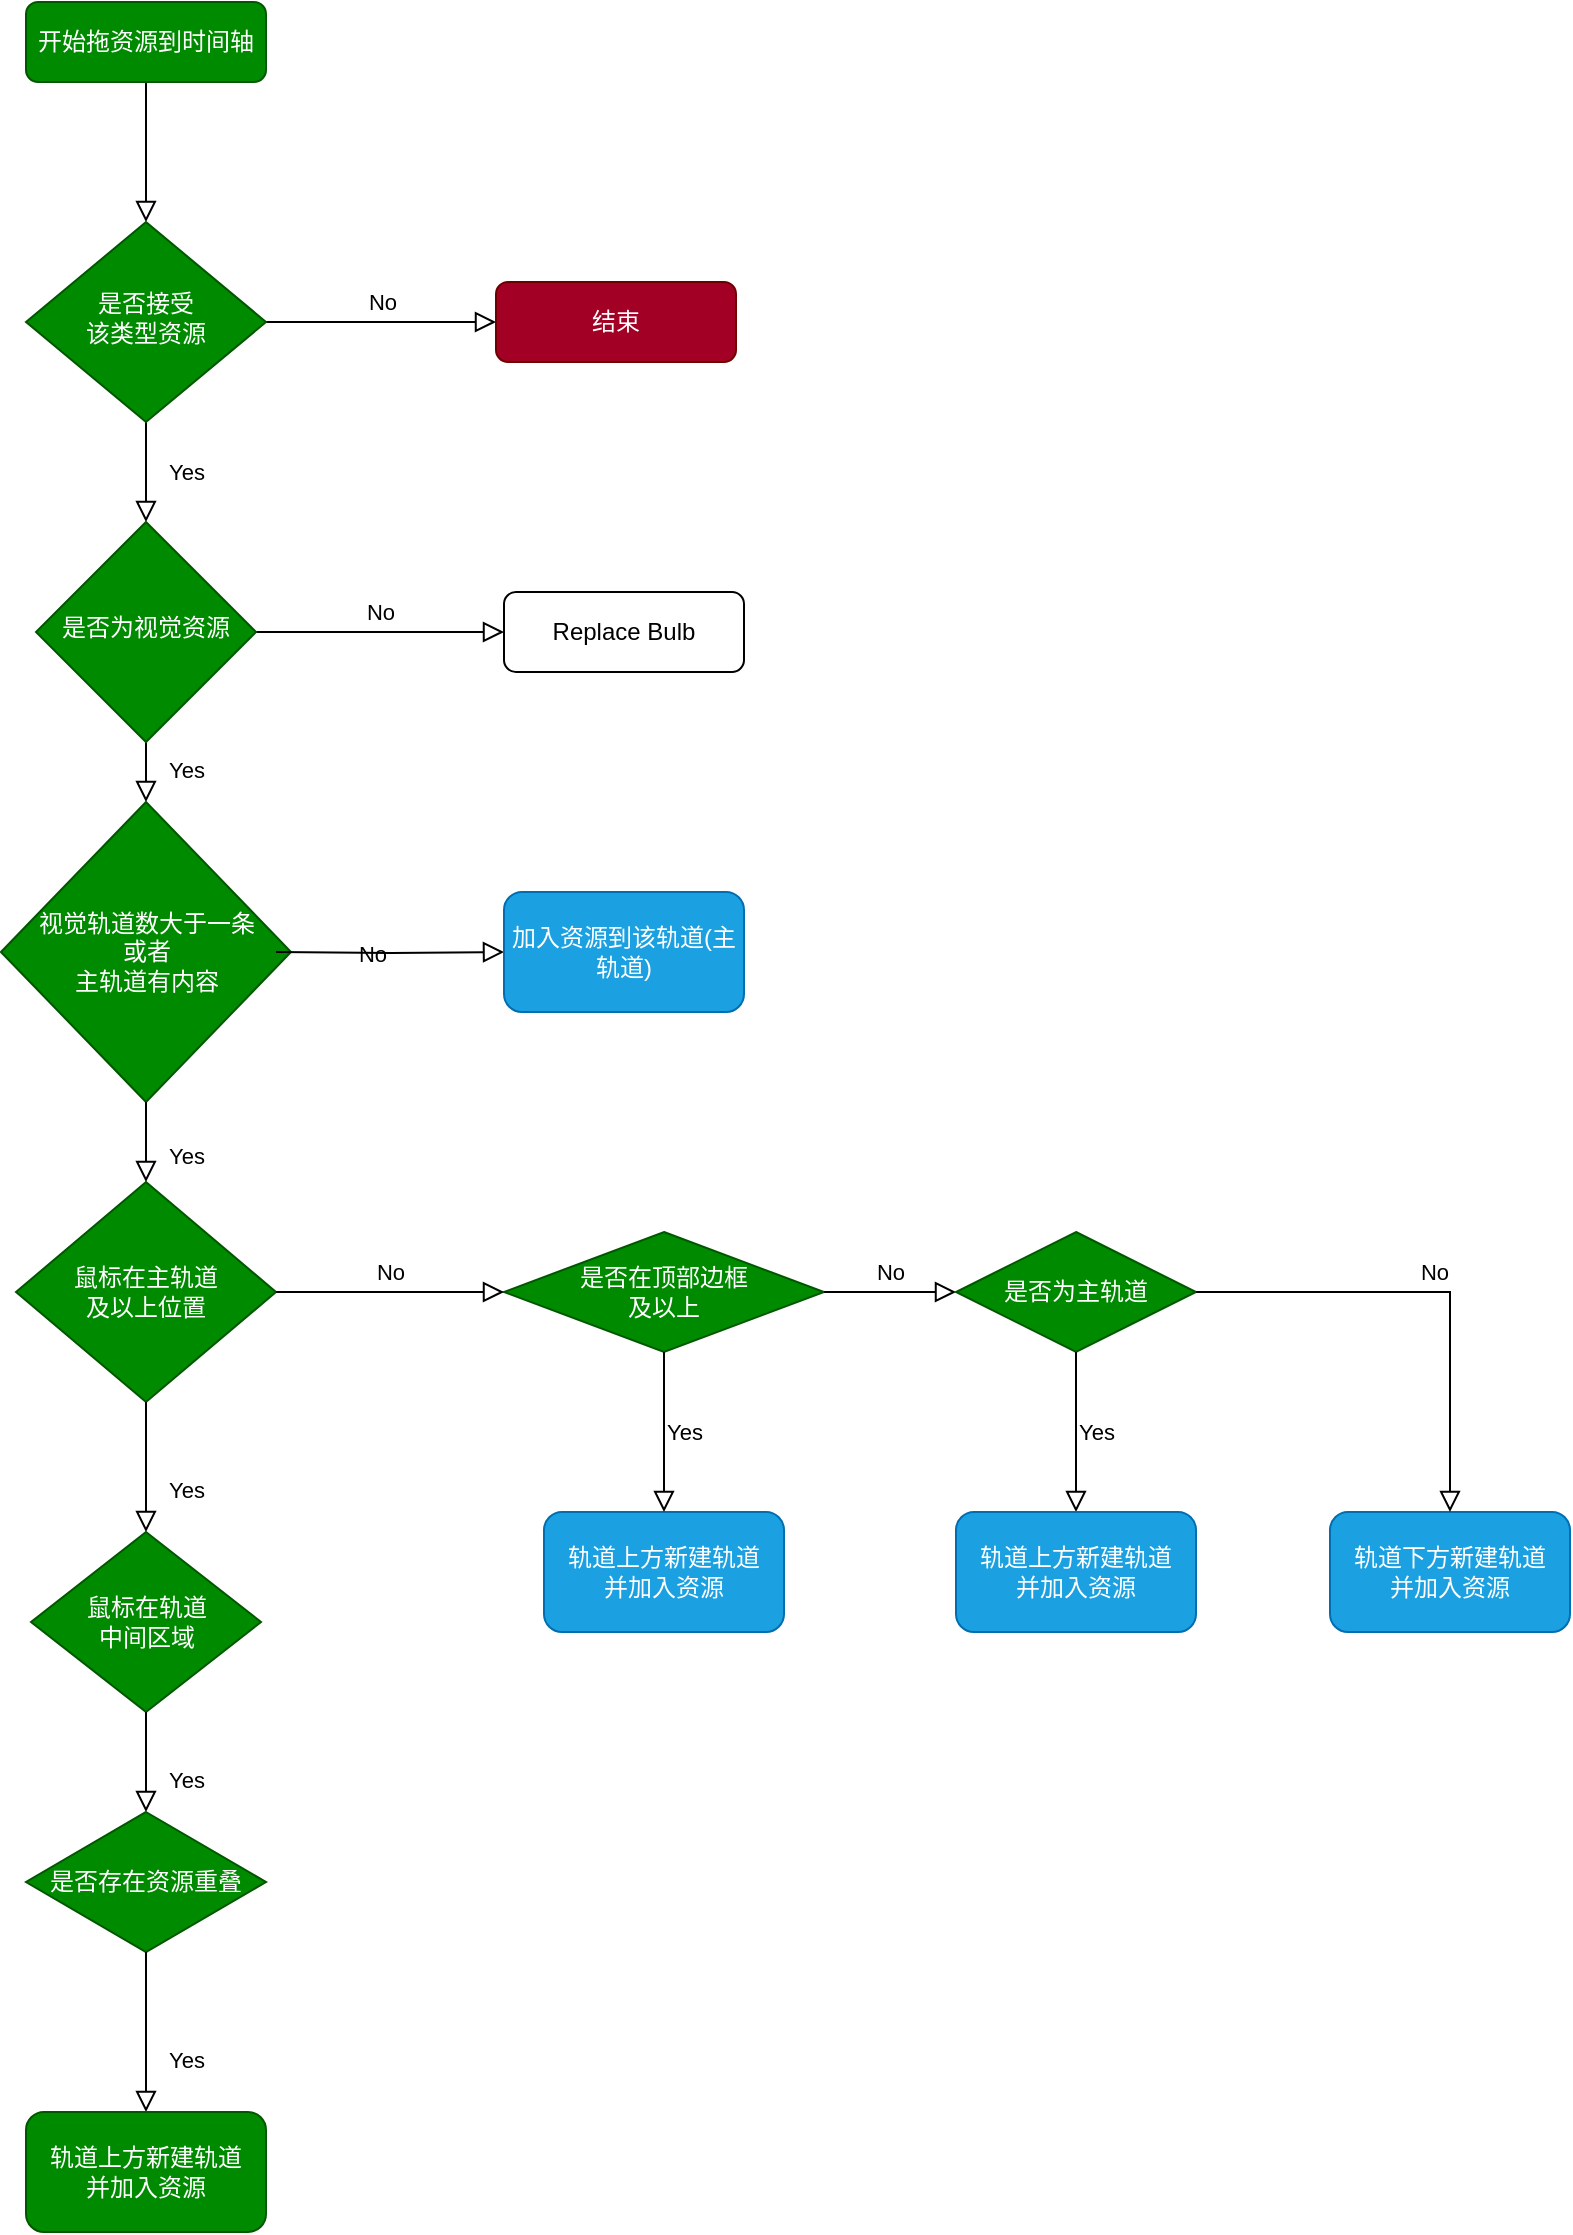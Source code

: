 <mxfile version="16.5.6" type="github">
  <diagram id="C5RBs43oDa-KdzZeNtuy" name="Page-1">
    <mxGraphModel dx="1640" dy="1293" grid="1" gridSize="10" guides="1" tooltips="1" connect="1" arrows="1" fold="1" page="1" pageScale="1" pageWidth="827" pageHeight="1169" math="0" shadow="0">
      <root>
        <mxCell id="WIyWlLk6GJQsqaUBKTNV-0" />
        <mxCell id="WIyWlLk6GJQsqaUBKTNV-1" parent="WIyWlLk6GJQsqaUBKTNV-0" />
        <mxCell id="WIyWlLk6GJQsqaUBKTNV-2" value="" style="rounded=0;html=1;jettySize=auto;orthogonalLoop=1;fontSize=11;endArrow=block;endFill=0;endSize=8;strokeWidth=1;shadow=0;labelBackgroundColor=none;edgeStyle=orthogonalEdgeStyle;" parent="WIyWlLk6GJQsqaUBKTNV-1" source="WIyWlLk6GJQsqaUBKTNV-3" target="WIyWlLk6GJQsqaUBKTNV-6" edge="1">
          <mxGeometry relative="1" as="geometry" />
        </mxCell>
        <mxCell id="WIyWlLk6GJQsqaUBKTNV-3" value="开始拖资源到时间轴" style="rounded=1;whiteSpace=wrap;html=1;fontSize=12;glass=0;strokeWidth=1;shadow=0;fillColor=#008a00;strokeColor=#005700;fontColor=#ffffff;" parent="WIyWlLk6GJQsqaUBKTNV-1" vertex="1">
          <mxGeometry x="175" y="50" width="120" height="40" as="geometry" />
        </mxCell>
        <mxCell id="WIyWlLk6GJQsqaUBKTNV-4" value="Yes" style="rounded=0;html=1;jettySize=auto;orthogonalLoop=1;fontSize=11;endArrow=block;endFill=0;endSize=8;strokeWidth=1;shadow=0;labelBackgroundColor=none;edgeStyle=orthogonalEdgeStyle;" parent="WIyWlLk6GJQsqaUBKTNV-1" source="WIyWlLk6GJQsqaUBKTNV-6" target="WIyWlLk6GJQsqaUBKTNV-10" edge="1">
          <mxGeometry y="20" relative="1" as="geometry">
            <mxPoint as="offset" />
          </mxGeometry>
        </mxCell>
        <mxCell id="WIyWlLk6GJQsqaUBKTNV-5" value="No" style="edgeStyle=orthogonalEdgeStyle;rounded=0;html=1;jettySize=auto;orthogonalLoop=1;fontSize=11;endArrow=block;endFill=0;endSize=8;strokeWidth=1;shadow=0;labelBackgroundColor=none;" parent="WIyWlLk6GJQsqaUBKTNV-1" source="WIyWlLk6GJQsqaUBKTNV-6" target="WIyWlLk6GJQsqaUBKTNV-7" edge="1">
          <mxGeometry y="10" relative="1" as="geometry">
            <mxPoint as="offset" />
          </mxGeometry>
        </mxCell>
        <mxCell id="WIyWlLk6GJQsqaUBKTNV-6" value="是否接受&lt;br&gt;该类型资源" style="rhombus;whiteSpace=wrap;html=1;shadow=0;fontFamily=Helvetica;fontSize=12;align=center;strokeWidth=1;spacing=6;spacingTop=-4;fillColor=#008a00;fontColor=#ffffff;strokeColor=#005700;" parent="WIyWlLk6GJQsqaUBKTNV-1" vertex="1">
          <mxGeometry x="175" y="160" width="120" height="100" as="geometry" />
        </mxCell>
        <mxCell id="WIyWlLk6GJQsqaUBKTNV-7" value="结束" style="rounded=1;whiteSpace=wrap;html=1;fontSize=12;glass=0;strokeWidth=1;shadow=0;fillColor=#a20025;fontColor=#ffffff;strokeColor=#6F0000;" parent="WIyWlLk6GJQsqaUBKTNV-1" vertex="1">
          <mxGeometry x="410" y="190" width="120" height="40" as="geometry" />
        </mxCell>
        <mxCell id="WIyWlLk6GJQsqaUBKTNV-8" value="Yes" style="rounded=0;html=1;jettySize=auto;orthogonalLoop=1;fontSize=11;endArrow=block;endFill=0;endSize=8;strokeWidth=1;shadow=0;labelBackgroundColor=none;edgeStyle=orthogonalEdgeStyle;entryX=0.5;entryY=0;entryDx=0;entryDy=0;" parent="WIyWlLk6GJQsqaUBKTNV-1" source="WIyWlLk6GJQsqaUBKTNV-10" target="kVo2EOnCKwho9ZSmZPj_-33" edge="1">
          <mxGeometry x="0.333" y="20" relative="1" as="geometry">
            <mxPoint as="offset" />
          </mxGeometry>
        </mxCell>
        <mxCell id="WIyWlLk6GJQsqaUBKTNV-9" value="No" style="edgeStyle=orthogonalEdgeStyle;rounded=0;html=1;jettySize=auto;orthogonalLoop=1;fontSize=11;endArrow=block;endFill=0;endSize=8;strokeWidth=1;shadow=0;labelBackgroundColor=none;" parent="WIyWlLk6GJQsqaUBKTNV-1" source="WIyWlLk6GJQsqaUBKTNV-10" target="WIyWlLk6GJQsqaUBKTNV-12" edge="1">
          <mxGeometry y="10" relative="1" as="geometry">
            <mxPoint as="offset" />
          </mxGeometry>
        </mxCell>
        <mxCell id="WIyWlLk6GJQsqaUBKTNV-10" value="是否为视觉资源" style="rhombus;whiteSpace=wrap;html=1;shadow=0;fontFamily=Helvetica;fontSize=12;align=center;strokeWidth=1;spacing=6;spacingTop=-4;fillColor=#008a00;fontColor=#ffffff;strokeColor=#005700;" parent="WIyWlLk6GJQsqaUBKTNV-1" vertex="1">
          <mxGeometry x="180" y="310" width="110" height="110" as="geometry" />
        </mxCell>
        <mxCell id="WIyWlLk6GJQsqaUBKTNV-11" value="鼠标在主轨道&lt;br&gt;及以上位置" style="rhombus;whiteSpace=wrap;html=1;rounded=0;fillColor=#008a00;fontColor=#ffffff;strokeColor=#005700;" parent="WIyWlLk6GJQsqaUBKTNV-1" vertex="1">
          <mxGeometry x="170" y="640" width="130" height="110" as="geometry" />
        </mxCell>
        <mxCell id="WIyWlLk6GJQsqaUBKTNV-12" value="Replace Bulb" style="rounded=1;whiteSpace=wrap;html=1;fontSize=12;glass=0;strokeWidth=1;shadow=0;" parent="WIyWlLk6GJQsqaUBKTNV-1" vertex="1">
          <mxGeometry x="414" y="345" width="120" height="40" as="geometry" />
        </mxCell>
        <mxCell id="kVo2EOnCKwho9ZSmZPj_-0" value="鼠标在轨道&lt;br&gt;中间区域" style="rhombus;whiteSpace=wrap;html=1;rounded=0;fillColor=#008a00;fontColor=#ffffff;strokeColor=#005700;" parent="WIyWlLk6GJQsqaUBKTNV-1" vertex="1">
          <mxGeometry x="177.5" y="815" width="115" height="90" as="geometry" />
        </mxCell>
        <mxCell id="kVo2EOnCKwho9ZSmZPj_-3" value="Yes" style="rounded=0;html=1;jettySize=auto;orthogonalLoop=1;fontSize=11;endArrow=block;endFill=0;endSize=8;strokeWidth=1;shadow=0;labelBackgroundColor=none;edgeStyle=orthogonalEdgeStyle;exitX=0.5;exitY=1;exitDx=0;exitDy=0;entryX=0.5;entryY=0;entryDx=0;entryDy=0;" parent="WIyWlLk6GJQsqaUBKTNV-1" source="WIyWlLk6GJQsqaUBKTNV-11" target="kVo2EOnCKwho9ZSmZPj_-0" edge="1">
          <mxGeometry x="0.333" y="20" relative="1" as="geometry">
            <mxPoint as="offset" />
            <mxPoint x="245" y="605" as="sourcePoint" />
            <mxPoint x="245" y="685" as="targetPoint" />
          </mxGeometry>
        </mxCell>
        <mxCell id="kVo2EOnCKwho9ZSmZPj_-4" value="Yes" style="rounded=0;html=1;jettySize=auto;orthogonalLoop=1;fontSize=11;endArrow=block;endFill=0;endSize=8;strokeWidth=1;shadow=0;labelBackgroundColor=none;edgeStyle=orthogonalEdgeStyle;exitX=0.5;exitY=1;exitDx=0;exitDy=0;entryX=0.5;entryY=0;entryDx=0;entryDy=0;" parent="WIyWlLk6GJQsqaUBKTNV-1" source="kVo2EOnCKwho9ZSmZPj_-0" target="kVo2EOnCKwho9ZSmZPj_-5" edge="1">
          <mxGeometry x="0.333" y="20" relative="1" as="geometry">
            <mxPoint as="offset" />
            <mxPoint x="245" y="725" as="sourcePoint" />
            <mxPoint x="235" y="915" as="targetPoint" />
          </mxGeometry>
        </mxCell>
        <mxCell id="kVo2EOnCKwho9ZSmZPj_-5" value="是否存在资源重叠" style="rhombus;whiteSpace=wrap;html=1;rounded=0;fillColor=#008a00;fontColor=#ffffff;strokeColor=#005700;" parent="WIyWlLk6GJQsqaUBKTNV-1" vertex="1">
          <mxGeometry x="175" y="955" width="120" height="70" as="geometry" />
        </mxCell>
        <mxCell id="kVo2EOnCKwho9ZSmZPj_-6" value="Yes" style="rounded=0;html=1;jettySize=auto;orthogonalLoop=1;fontSize=11;endArrow=block;endFill=0;endSize=8;strokeWidth=1;shadow=0;labelBackgroundColor=none;edgeStyle=orthogonalEdgeStyle;entryX=0.5;entryY=0;entryDx=0;entryDy=0;exitX=0.5;exitY=1;exitDx=0;exitDy=0;" parent="WIyWlLk6GJQsqaUBKTNV-1" source="kVo2EOnCKwho9ZSmZPj_-5" target="kVo2EOnCKwho9ZSmZPj_-7" edge="1">
          <mxGeometry x="0.333" y="20" relative="1" as="geometry">
            <mxPoint as="offset" />
            <mxPoint x="290" y="1015" as="sourcePoint" />
            <mxPoint x="235" y="1035" as="targetPoint" />
          </mxGeometry>
        </mxCell>
        <mxCell id="kVo2EOnCKwho9ZSmZPj_-7" value="轨道上方新建轨道&lt;br&gt;并加入资源" style="whiteSpace=wrap;html=1;rounded=1;glass=0;strokeWidth=1;shadow=0;fillColor=#008a00;fontColor=#ffffff;strokeColor=#005700;" parent="WIyWlLk6GJQsqaUBKTNV-1" vertex="1">
          <mxGeometry x="175" y="1105" width="120" height="60" as="geometry" />
        </mxCell>
        <mxCell id="kVo2EOnCKwho9ZSmZPj_-15" value="是否在顶部边框&lt;br&gt;及以上" style="rhombus;whiteSpace=wrap;html=1;rounded=0;fillColor=#008a00;fontColor=#ffffff;strokeColor=#005700;" parent="WIyWlLk6GJQsqaUBKTNV-1" vertex="1">
          <mxGeometry x="414" y="665" width="160" height="60" as="geometry" />
        </mxCell>
        <mxCell id="kVo2EOnCKwho9ZSmZPj_-18" value="No" style="edgeStyle=orthogonalEdgeStyle;rounded=0;html=1;jettySize=auto;orthogonalLoop=1;fontSize=11;endArrow=block;endFill=0;endSize=8;strokeWidth=1;shadow=0;labelBackgroundColor=none;entryX=0;entryY=0.5;entryDx=0;entryDy=0;exitX=1;exitY=0.5;exitDx=0;exitDy=0;" parent="WIyWlLk6GJQsqaUBKTNV-1" source="WIyWlLk6GJQsqaUBKTNV-11" target="kVo2EOnCKwho9ZSmZPj_-15" edge="1">
          <mxGeometry y="10" relative="1" as="geometry">
            <mxPoint as="offset" />
            <mxPoint x="300" y="550" as="sourcePoint" />
            <mxPoint x="440" y="550" as="targetPoint" />
          </mxGeometry>
        </mxCell>
        <mxCell id="kVo2EOnCKwho9ZSmZPj_-19" value="轨道上方新建轨道&lt;br&gt;并加入资源" style="whiteSpace=wrap;html=1;rounded=1;glass=0;strokeWidth=1;shadow=0;fillColor=#1ba1e2;fontColor=#ffffff;strokeColor=#006EAF;" parent="WIyWlLk6GJQsqaUBKTNV-1" vertex="1">
          <mxGeometry x="434" y="805" width="120" height="60" as="geometry" />
        </mxCell>
        <mxCell id="kVo2EOnCKwho9ZSmZPj_-21" value="Yes" style="edgeStyle=orthogonalEdgeStyle;rounded=0;html=1;jettySize=auto;orthogonalLoop=1;fontSize=11;endArrow=block;endFill=0;endSize=8;strokeWidth=1;shadow=0;labelBackgroundColor=none;entryX=0.5;entryY=0;entryDx=0;entryDy=0;exitX=0.5;exitY=1;exitDx=0;exitDy=0;" parent="WIyWlLk6GJQsqaUBKTNV-1" source="kVo2EOnCKwho9ZSmZPj_-15" target="kVo2EOnCKwho9ZSmZPj_-19" edge="1">
          <mxGeometry y="10" relative="1" as="geometry">
            <mxPoint as="offset" />
            <mxPoint x="440" y="765" as="sourcePoint" />
            <mxPoint x="575" y="765" as="targetPoint" />
          </mxGeometry>
        </mxCell>
        <mxCell id="kVo2EOnCKwho9ZSmZPj_-22" value="No" style="edgeStyle=orthogonalEdgeStyle;rounded=0;html=1;jettySize=auto;orthogonalLoop=1;fontSize=11;endArrow=block;endFill=0;endSize=8;strokeWidth=1;shadow=0;labelBackgroundColor=none;exitX=1;exitY=0.5;exitDx=0;exitDy=0;entryX=0;entryY=0.5;entryDx=0;entryDy=0;" parent="WIyWlLk6GJQsqaUBKTNV-1" source="kVo2EOnCKwho9ZSmZPj_-15" target="kVo2EOnCKwho9ZSmZPj_-23" edge="1">
          <mxGeometry y="10" relative="1" as="geometry">
            <mxPoint as="offset" />
            <mxPoint x="570" y="694.5" as="sourcePoint" />
            <mxPoint x="640" y="695" as="targetPoint" />
          </mxGeometry>
        </mxCell>
        <mxCell id="kVo2EOnCKwho9ZSmZPj_-23" value="是否为主轨道" style="rhombus;whiteSpace=wrap;html=1;rounded=0;fillColor=#008a00;fontColor=#ffffff;strokeColor=#005700;" parent="WIyWlLk6GJQsqaUBKTNV-1" vertex="1">
          <mxGeometry x="640" y="665" width="120" height="60" as="geometry" />
        </mxCell>
        <mxCell id="kVo2EOnCKwho9ZSmZPj_-26" value="Yes" style="edgeStyle=orthogonalEdgeStyle;rounded=0;html=1;jettySize=auto;orthogonalLoop=1;fontSize=11;endArrow=block;endFill=0;endSize=8;strokeWidth=1;shadow=0;labelBackgroundColor=none;exitX=0.5;exitY=1;exitDx=0;exitDy=0;entryX=0.5;entryY=0;entryDx=0;entryDy=0;" parent="WIyWlLk6GJQsqaUBKTNV-1" source="kVo2EOnCKwho9ZSmZPj_-23" edge="1" target="VnIIeza6wGG-whXCrfQa-0">
          <mxGeometry y="10" relative="1" as="geometry">
            <mxPoint as="offset" />
            <mxPoint x="700" y="735" as="sourcePoint" />
            <mxPoint x="700" y="820" as="targetPoint" />
            <Array as="points" />
          </mxGeometry>
        </mxCell>
        <mxCell id="kVo2EOnCKwho9ZSmZPj_-28" value="轨道下方新建轨道&lt;br&gt;并加入资源" style="whiteSpace=wrap;html=1;rounded=1;fillColor=#1ba1e2;fontColor=#ffffff;strokeColor=#006EAF;" parent="WIyWlLk6GJQsqaUBKTNV-1" vertex="1">
          <mxGeometry x="827" y="805" width="120" height="60" as="geometry" />
        </mxCell>
        <mxCell id="kVo2EOnCKwho9ZSmZPj_-30" value="No" style="edgeStyle=orthogonalEdgeStyle;rounded=0;html=1;jettySize=auto;orthogonalLoop=1;fontSize=11;endArrow=block;endFill=0;endSize=8;strokeWidth=1;shadow=0;labelBackgroundColor=none;exitX=1;exitY=0.5;exitDx=0;exitDy=0;entryX=0.5;entryY=0;entryDx=0;entryDy=0;" parent="WIyWlLk6GJQsqaUBKTNV-1" source="kVo2EOnCKwho9ZSmZPj_-23" target="kVo2EOnCKwho9ZSmZPj_-28" edge="1">
          <mxGeometry y="10" relative="1" as="geometry">
            <mxPoint as="offset" />
            <mxPoint x="560" y="705" as="sourcePoint" />
            <mxPoint x="650" y="705" as="targetPoint" />
          </mxGeometry>
        </mxCell>
        <mxCell id="kVo2EOnCKwho9ZSmZPj_-33" value="视觉轨道数大于一条&lt;br&gt;或者&lt;br&gt;主轨道有内容" style="rhombus;whiteSpace=wrap;html=1;rounded=0;fillColor=#008a00;fontColor=#ffffff;strokeColor=#005700;" parent="WIyWlLk6GJQsqaUBKTNV-1" vertex="1">
          <mxGeometry x="162.5" y="450" width="145" height="150" as="geometry" />
        </mxCell>
        <mxCell id="kVo2EOnCKwho9ZSmZPj_-34" value="Yes" style="rounded=0;html=1;jettySize=auto;orthogonalLoop=1;fontSize=11;endArrow=block;endFill=0;endSize=8;strokeWidth=1;shadow=0;labelBackgroundColor=none;edgeStyle=orthogonalEdgeStyle;entryX=0.5;entryY=0;entryDx=0;entryDy=0;exitX=0.5;exitY=1;exitDx=0;exitDy=0;" parent="WIyWlLk6GJQsqaUBKTNV-1" source="kVo2EOnCKwho9ZSmZPj_-33" target="WIyWlLk6GJQsqaUBKTNV-11" edge="1">
          <mxGeometry x="0.333" y="20" relative="1" as="geometry">
            <mxPoint as="offset" />
            <mxPoint x="260" y="570" as="sourcePoint" />
            <mxPoint x="260" y="640" as="targetPoint" />
          </mxGeometry>
        </mxCell>
        <mxCell id="kVo2EOnCKwho9ZSmZPj_-35" value="No" style="edgeStyle=orthogonalEdgeStyle;rounded=0;html=1;jettySize=auto;orthogonalLoop=1;fontSize=11;endArrow=block;endFill=0;endSize=8;strokeWidth=1;shadow=0;labelBackgroundColor=none;entryX=0;entryY=0.5;entryDx=0;entryDy=0;" parent="WIyWlLk6GJQsqaUBKTNV-1" target="kVo2EOnCKwho9ZSmZPj_-38" edge="1">
          <mxGeometry y="10" relative="1" as="geometry">
            <mxPoint as="offset" />
            <mxPoint x="300" y="525" as="sourcePoint" />
            <mxPoint x="380" y="525" as="targetPoint" />
          </mxGeometry>
        </mxCell>
        <mxCell id="kVo2EOnCKwho9ZSmZPj_-38" value="加入资源到该轨道(主轨道)" style="rounded=1;whiteSpace=wrap;html=1;fillColor=#1ba1e2;fontColor=#ffffff;strokeColor=#006EAF;" parent="WIyWlLk6GJQsqaUBKTNV-1" vertex="1">
          <mxGeometry x="414" y="495" width="120" height="60" as="geometry" />
        </mxCell>
        <mxCell id="VnIIeza6wGG-whXCrfQa-0" value="轨道上方新建轨道&lt;br&gt;并加入资源" style="whiteSpace=wrap;html=1;rounded=1;glass=0;strokeWidth=1;shadow=0;fillColor=#1ba1e2;fontColor=#ffffff;strokeColor=#006EAF;" vertex="1" parent="WIyWlLk6GJQsqaUBKTNV-1">
          <mxGeometry x="640" y="805" width="120" height="60" as="geometry" />
        </mxCell>
      </root>
    </mxGraphModel>
  </diagram>
</mxfile>
